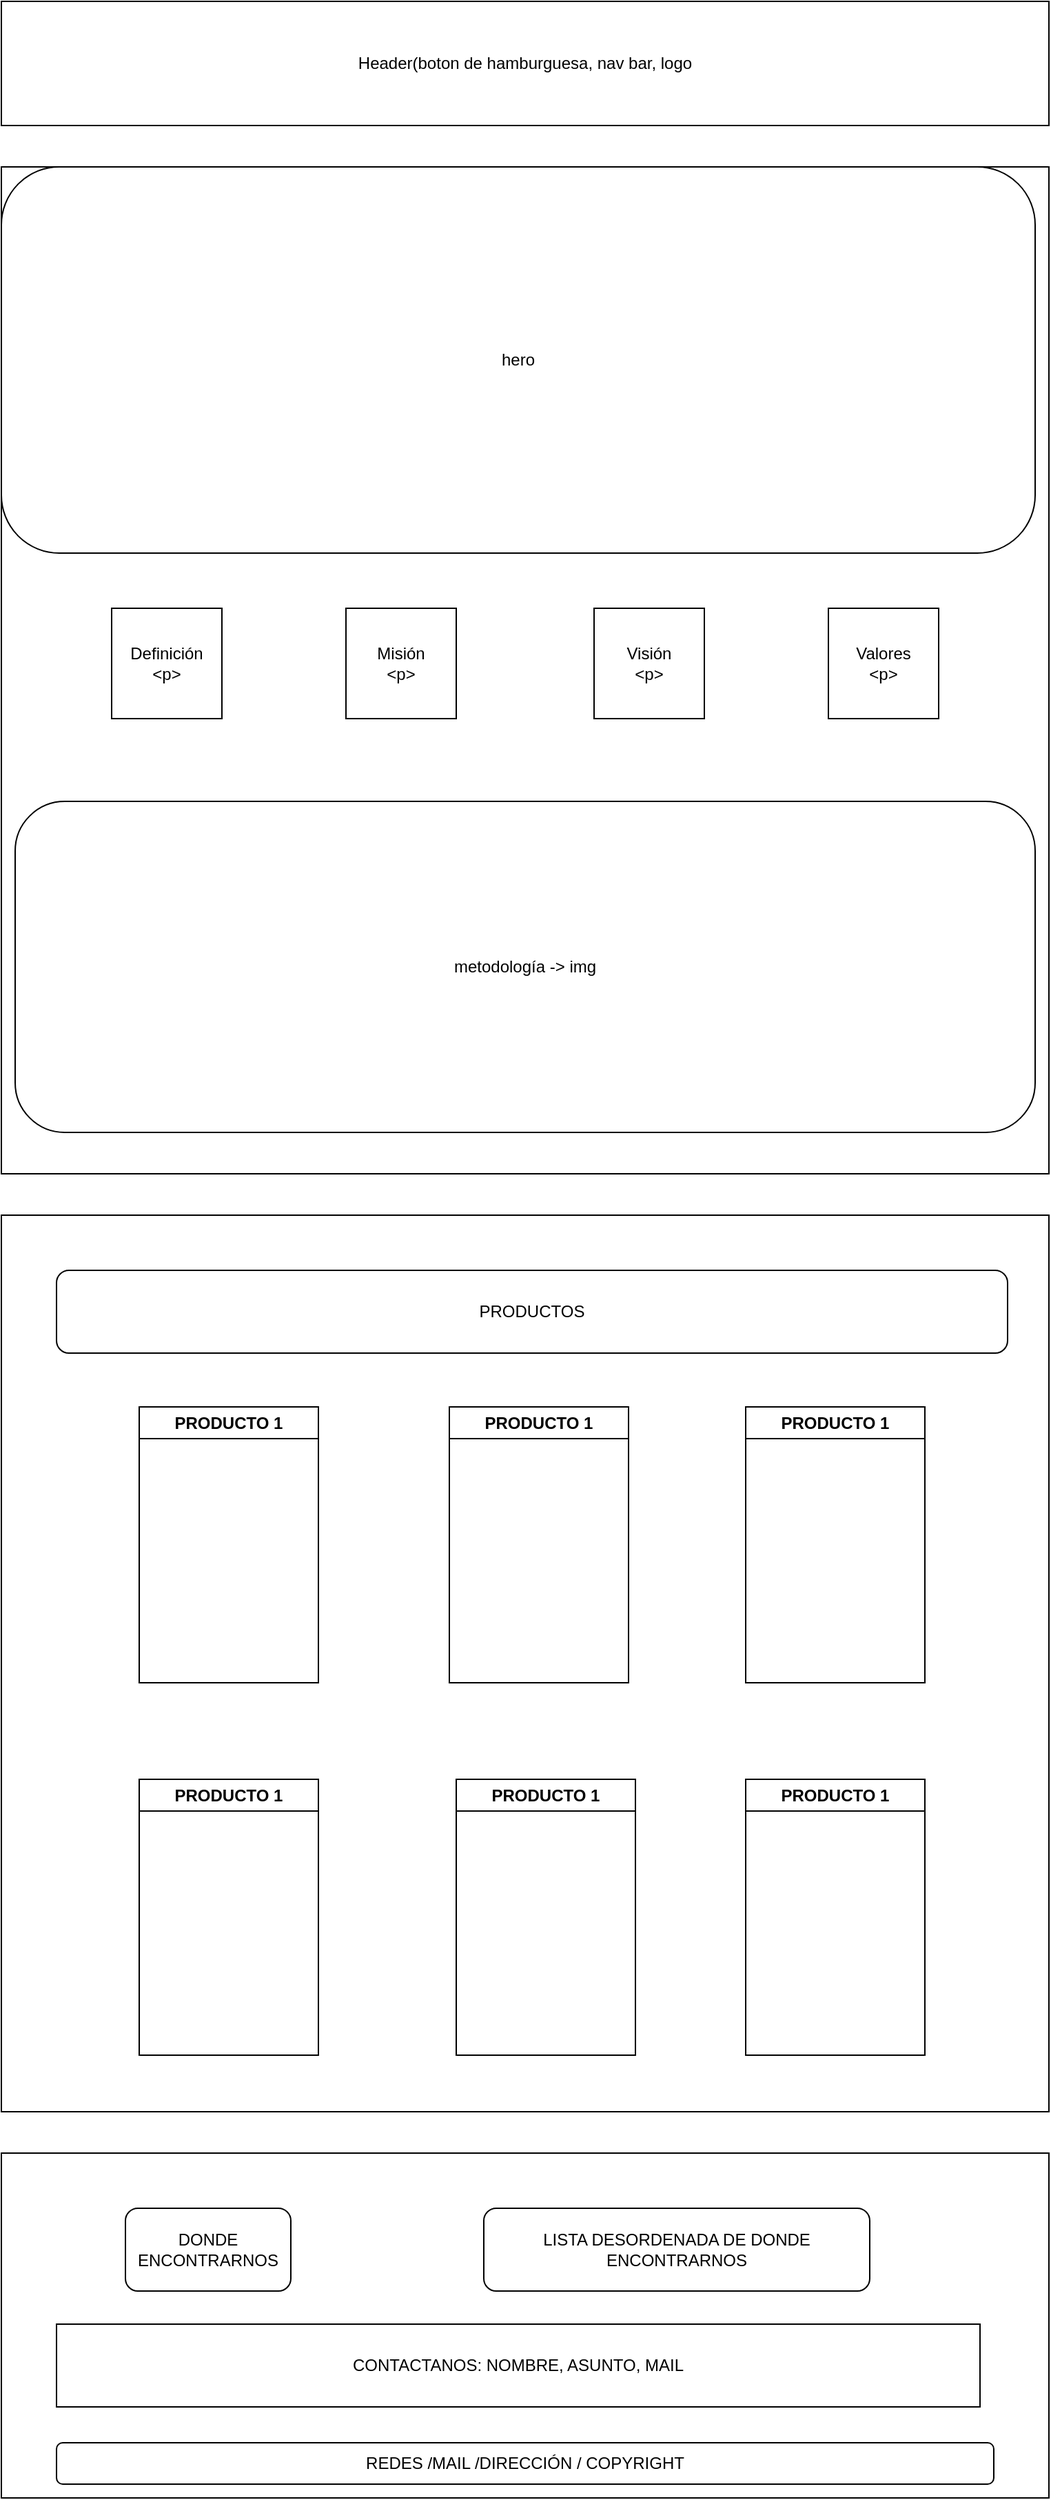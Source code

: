 <mxfile version="28.2.5">
  <diagram name="Página-1" id="L_QthOs9pcvlBOk8SpzV">
    <mxGraphModel dx="1665" dy="824" grid="1" gridSize="10" guides="1" tooltips="1" connect="1" arrows="1" fold="1" page="1" pageScale="1" pageWidth="827" pageHeight="1169" math="0" shadow="0">
      <root>
        <mxCell id="0" />
        <mxCell id="1" parent="0" />
        <mxCell id="nPvHsShGaWbg2Le5Rree-23" value="" style="rounded=0;whiteSpace=wrap;html=1;" vertex="1" parent="1">
          <mxGeometry x="40" y="920" width="760" height="650" as="geometry" />
        </mxCell>
        <mxCell id="nPvHsShGaWbg2Le5Rree-1" value="Header(boton de hamburguesa, nav bar, logo" style="rounded=0;whiteSpace=wrap;html=1;" vertex="1" parent="1">
          <mxGeometry x="40" y="40" width="760" height="90" as="geometry" />
        </mxCell>
        <mxCell id="nPvHsShGaWbg2Le5Rree-2" value="" style="rounded=0;whiteSpace=wrap;html=1;" vertex="1" parent="1">
          <mxGeometry x="40" y="160" width="760" height="730" as="geometry" />
        </mxCell>
        <mxCell id="nPvHsShGaWbg2Le5Rree-3" value="hero" style="rounded=1;whiteSpace=wrap;html=1;" vertex="1" parent="1">
          <mxGeometry x="40" y="160" width="750" height="280" as="geometry" />
        </mxCell>
        <mxCell id="nPvHsShGaWbg2Le5Rree-4" value="Definición&lt;div&gt;&amp;lt;p&amp;gt;&lt;/div&gt;" style="whiteSpace=wrap;html=1;aspect=fixed;" vertex="1" parent="1">
          <mxGeometry x="120" y="480" width="80" height="80" as="geometry" />
        </mxCell>
        <mxCell id="nPvHsShGaWbg2Le5Rree-5" value="Misión&lt;div&gt;&amp;lt;p&amp;gt;&lt;/div&gt;" style="whiteSpace=wrap;html=1;aspect=fixed;" vertex="1" parent="1">
          <mxGeometry x="290" y="480" width="80" height="80" as="geometry" />
        </mxCell>
        <mxCell id="nPvHsShGaWbg2Le5Rree-6" value="Visión&lt;div&gt;&amp;lt;p&amp;gt;&lt;/div&gt;" style="whiteSpace=wrap;html=1;aspect=fixed;" vertex="1" parent="1">
          <mxGeometry x="470" y="480" width="80" height="80" as="geometry" />
        </mxCell>
        <mxCell id="nPvHsShGaWbg2Le5Rree-7" value="Valores&lt;div&gt;&amp;lt;p&amp;gt;&lt;/div&gt;" style="whiteSpace=wrap;html=1;aspect=fixed;" vertex="1" parent="1">
          <mxGeometry x="640" y="480" width="80" height="80" as="geometry" />
        </mxCell>
        <mxCell id="nPvHsShGaWbg2Le5Rree-8" value="metodología -&amp;gt; img" style="rounded=1;whiteSpace=wrap;html=1;" vertex="1" parent="1">
          <mxGeometry x="50" y="620" width="740" height="240" as="geometry" />
        </mxCell>
        <mxCell id="nPvHsShGaWbg2Le5Rree-14" value="PRODUCTOS" style="rounded=1;whiteSpace=wrap;html=1;" vertex="1" parent="1">
          <mxGeometry x="80" y="960" width="690" height="60" as="geometry" />
        </mxCell>
        <mxCell id="nPvHsShGaWbg2Le5Rree-17" value="PRODUCTO 1" style="swimlane;whiteSpace=wrap;html=1;" vertex="1" parent="1">
          <mxGeometry x="140" y="1059" width="130" height="200" as="geometry" />
        </mxCell>
        <mxCell id="nPvHsShGaWbg2Le5Rree-18" value="PRODUCTO 1" style="swimlane;whiteSpace=wrap;html=1;" vertex="1" parent="1">
          <mxGeometry x="140" y="1329" width="130" height="200" as="geometry" />
        </mxCell>
        <mxCell id="nPvHsShGaWbg2Le5Rree-19" value="PRODUCTO 1" style="swimlane;whiteSpace=wrap;html=1;" vertex="1" parent="1">
          <mxGeometry x="580" y="1059" width="130" height="200" as="geometry" />
        </mxCell>
        <mxCell id="nPvHsShGaWbg2Le5Rree-20" value="PRODUCTO 1" style="swimlane;whiteSpace=wrap;html=1;" vertex="1" parent="1">
          <mxGeometry x="365" y="1059" width="130" height="200" as="geometry" />
        </mxCell>
        <mxCell id="nPvHsShGaWbg2Le5Rree-21" value="PRODUCTO 1" style="swimlane;whiteSpace=wrap;html=1;" vertex="1" parent="1">
          <mxGeometry x="580" y="1329" width="130" height="200" as="geometry" />
        </mxCell>
        <mxCell id="nPvHsShGaWbg2Le5Rree-22" value="PRODUCTO 1" style="swimlane;whiteSpace=wrap;html=1;" vertex="1" parent="1">
          <mxGeometry x="370" y="1329" width="130" height="200" as="geometry" />
        </mxCell>
        <mxCell id="nPvHsShGaWbg2Le5Rree-24" value="" style="rounded=0;whiteSpace=wrap;html=1;" vertex="1" parent="1">
          <mxGeometry x="40" y="1600" width="760" height="250" as="geometry" />
        </mxCell>
        <mxCell id="nPvHsShGaWbg2Le5Rree-25" value="DONDE ENCONTRARNOS" style="rounded=1;whiteSpace=wrap;html=1;" vertex="1" parent="1">
          <mxGeometry x="130" y="1640" width="120" height="60" as="geometry" />
        </mxCell>
        <mxCell id="nPvHsShGaWbg2Le5Rree-26" value="LISTA DESORDENADA DE DONDE ENCONTRARNOS" style="rounded=1;whiteSpace=wrap;html=1;" vertex="1" parent="1">
          <mxGeometry x="390" y="1640" width="280" height="60" as="geometry" />
        </mxCell>
        <mxCell id="nPvHsShGaWbg2Le5Rree-27" value="REDES /MAIL /DIRECCIÓN / COPYRIGHT" style="rounded=1;whiteSpace=wrap;html=1;" vertex="1" parent="1">
          <mxGeometry x="80" y="1810" width="680" height="30" as="geometry" />
        </mxCell>
        <mxCell id="nPvHsShGaWbg2Le5Rree-28" value="CONTACTANOS: NOMBRE, ASUNTO, MAIL" style="rounded=0;whiteSpace=wrap;html=1;" vertex="1" parent="1">
          <mxGeometry x="80" y="1724" width="670" height="60" as="geometry" />
        </mxCell>
      </root>
    </mxGraphModel>
  </diagram>
</mxfile>
